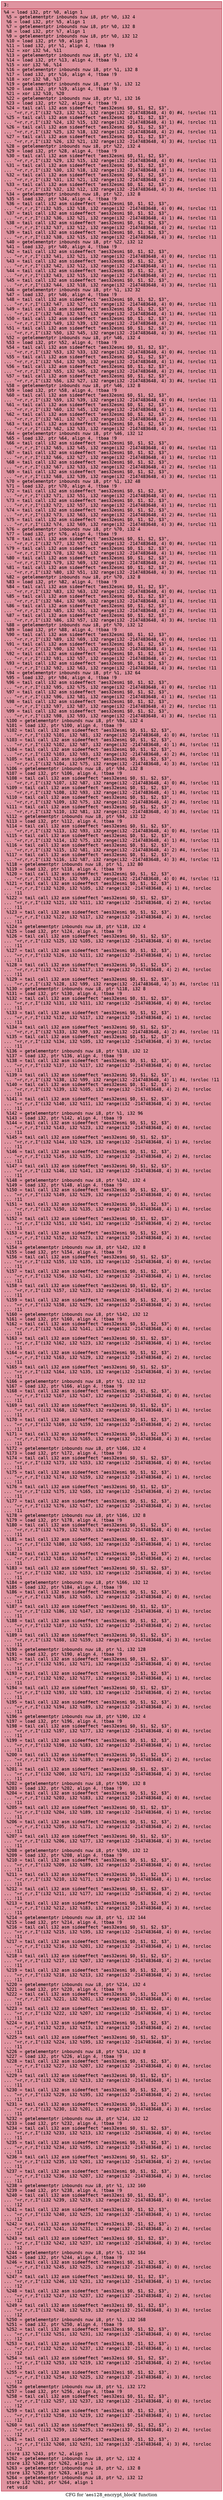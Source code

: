 digraph "CFG for 'aes128_encrypt_block' function" {
	label="CFG for 'aes128_encrypt_block' function";

	Node0x16aaec50 [shape=record,color="#b70d28ff", style=filled, fillcolor="#b70d2870" fontname="Courier",label="{3:\l|  %4 = load i32, ptr %0, align 1\l  %5 = getelementptr inbounds nuw i8, ptr %0, i32 4\l  %6 = load i32, ptr %5, align 1\l  %7 = getelementptr inbounds nuw i8, ptr %0, i32 8\l  %8 = load i32, ptr %7, align 1\l  %9 = getelementptr inbounds nuw i8, ptr %0, i32 12\l  %10 = load i32, ptr %9, align 1\l  %11 = load i32, ptr %1, align 4, !tbaa !9\l  %12 = xor i32 %4, %11\l  %13 = getelementptr inbounds nuw i8, ptr %1, i32 4\l  %14 = load i32, ptr %13, align 4, !tbaa !9\l  %15 = xor i32 %6, %14\l  %16 = getelementptr inbounds nuw i8, ptr %1, i32 8\l  %17 = load i32, ptr %16, align 4, !tbaa !9\l  %18 = xor i32 %8, %17\l  %19 = getelementptr inbounds nuw i8, ptr %1, i32 12\l  %20 = load i32, ptr %19, align 4, !tbaa !9\l  %21 = xor i32 %10, %20\l  %22 = getelementptr inbounds nuw i8, ptr %1, i32 16\l  %23 = load i32, ptr %22, align 4, !tbaa !9\l  %24 = tail call i32 asm sideeffect \"aes32esmi $0, $1, $2, $3\",\l... \"=r,r,r,I\"(i32 %23, i32 %12, i32 range(i32 -2147483648, 4) 0) #4, !srcloc !11\l  %25 = tail call i32 asm sideeffect \"aes32esmi $0, $1, $2, $3\",\l... \"=r,r,r,I\"(i32 %24, i32 %15, i32 range(i32 -2147483648, 4) 1) #4, !srcloc !11\l  %26 = tail call i32 asm sideeffect \"aes32esmi $0, $1, $2, $3\",\l... \"=r,r,r,I\"(i32 %25, i32 %18, i32 range(i32 -2147483648, 4) 2) #4, !srcloc !11\l  %27 = tail call i32 asm sideeffect \"aes32esmi $0, $1, $2, $3\",\l... \"=r,r,r,I\"(i32 %26, i32 %21, i32 range(i32 -2147483648, 4) 3) #4, !srcloc !11\l  %28 = getelementptr inbounds nuw i8, ptr %22, i32 4\l  %29 = load i32, ptr %28, align 4, !tbaa !9\l  %30 = tail call i32 asm sideeffect \"aes32esmi $0, $1, $2, $3\",\l... \"=r,r,r,I\"(i32 %29, i32 %15, i32 range(i32 -2147483648, 4) 0) #4, !srcloc !11\l  %31 = tail call i32 asm sideeffect \"aes32esmi $0, $1, $2, $3\",\l... \"=r,r,r,I\"(i32 %30, i32 %18, i32 range(i32 -2147483648, 4) 1) #4, !srcloc !11\l  %32 = tail call i32 asm sideeffect \"aes32esmi $0, $1, $2, $3\",\l... \"=r,r,r,I\"(i32 %31, i32 %21, i32 range(i32 -2147483648, 4) 2) #4, !srcloc !11\l  %33 = tail call i32 asm sideeffect \"aes32esmi $0, $1, $2, $3\",\l... \"=r,r,r,I\"(i32 %32, i32 %12, i32 range(i32 -2147483648, 4) 3) #4, !srcloc !11\l  %34 = getelementptr inbounds nuw i8, ptr %22, i32 8\l  %35 = load i32, ptr %34, align 4, !tbaa !9\l  %36 = tail call i32 asm sideeffect \"aes32esmi $0, $1, $2, $3\",\l... \"=r,r,r,I\"(i32 %35, i32 %18, i32 range(i32 -2147483648, 4) 0) #4, !srcloc !11\l  %37 = tail call i32 asm sideeffect \"aes32esmi $0, $1, $2, $3\",\l... \"=r,r,r,I\"(i32 %36, i32 %21, i32 range(i32 -2147483648, 4) 1) #4, !srcloc !11\l  %38 = tail call i32 asm sideeffect \"aes32esmi $0, $1, $2, $3\",\l... \"=r,r,r,I\"(i32 %37, i32 %12, i32 range(i32 -2147483648, 4) 2) #4, !srcloc !11\l  %39 = tail call i32 asm sideeffect \"aes32esmi $0, $1, $2, $3\",\l... \"=r,r,r,I\"(i32 %38, i32 %15, i32 range(i32 -2147483648, 4) 3) #4, !srcloc !11\l  %40 = getelementptr inbounds nuw i8, ptr %22, i32 12\l  %41 = load i32, ptr %40, align 4, !tbaa !9\l  %42 = tail call i32 asm sideeffect \"aes32esmi $0, $1, $2, $3\",\l... \"=r,r,r,I\"(i32 %41, i32 %21, i32 range(i32 -2147483648, 4) 0) #4, !srcloc !11\l  %43 = tail call i32 asm sideeffect \"aes32esmi $0, $1, $2, $3\",\l... \"=r,r,r,I\"(i32 %42, i32 %12, i32 range(i32 -2147483648, 4) 1) #4, !srcloc !11\l  %44 = tail call i32 asm sideeffect \"aes32esmi $0, $1, $2, $3\",\l... \"=r,r,r,I\"(i32 %43, i32 %15, i32 range(i32 -2147483648, 4) 2) #4, !srcloc !11\l  %45 = tail call i32 asm sideeffect \"aes32esmi $0, $1, $2, $3\",\l... \"=r,r,r,I\"(i32 %44, i32 %18, i32 range(i32 -2147483648, 4) 3) #4, !srcloc !11\l  %46 = getelementptr inbounds nuw i8, ptr %1, i32 32\l  %47 = load i32, ptr %46, align 4, !tbaa !9\l  %48 = tail call i32 asm sideeffect \"aes32esmi $0, $1, $2, $3\",\l... \"=r,r,r,I\"(i32 %47, i32 %27, i32 range(i32 -2147483648, 4) 0) #4, !srcloc !11\l  %49 = tail call i32 asm sideeffect \"aes32esmi $0, $1, $2, $3\",\l... \"=r,r,r,I\"(i32 %48, i32 %33, i32 range(i32 -2147483648, 4) 1) #4, !srcloc !11\l  %50 = tail call i32 asm sideeffect \"aes32esmi $0, $1, $2, $3\",\l... \"=r,r,r,I\"(i32 %49, i32 %39, i32 range(i32 -2147483648, 4) 2) #4, !srcloc !11\l  %51 = tail call i32 asm sideeffect \"aes32esmi $0, $1, $2, $3\",\l... \"=r,r,r,I\"(i32 %50, i32 %45, i32 range(i32 -2147483648, 4) 3) #4, !srcloc !11\l  %52 = getelementptr inbounds nuw i8, ptr %46, i32 4\l  %53 = load i32, ptr %52, align 4, !tbaa !9\l  %54 = tail call i32 asm sideeffect \"aes32esmi $0, $1, $2, $3\",\l... \"=r,r,r,I\"(i32 %53, i32 %33, i32 range(i32 -2147483648, 4) 0) #4, !srcloc !11\l  %55 = tail call i32 asm sideeffect \"aes32esmi $0, $1, $2, $3\",\l... \"=r,r,r,I\"(i32 %54, i32 %39, i32 range(i32 -2147483648, 4) 1) #4, !srcloc !11\l  %56 = tail call i32 asm sideeffect \"aes32esmi $0, $1, $2, $3\",\l... \"=r,r,r,I\"(i32 %55, i32 %45, i32 range(i32 -2147483648, 4) 2) #4, !srcloc !11\l  %57 = tail call i32 asm sideeffect \"aes32esmi $0, $1, $2, $3\",\l... \"=r,r,r,I\"(i32 %56, i32 %27, i32 range(i32 -2147483648, 4) 3) #4, !srcloc !11\l  %58 = getelementptr inbounds nuw i8, ptr %46, i32 8\l  %59 = load i32, ptr %58, align 4, !tbaa !9\l  %60 = tail call i32 asm sideeffect \"aes32esmi $0, $1, $2, $3\",\l... \"=r,r,r,I\"(i32 %59, i32 %39, i32 range(i32 -2147483648, 4) 0) #4, !srcloc !11\l  %61 = tail call i32 asm sideeffect \"aes32esmi $0, $1, $2, $3\",\l... \"=r,r,r,I\"(i32 %60, i32 %45, i32 range(i32 -2147483648, 4) 1) #4, !srcloc !11\l  %62 = tail call i32 asm sideeffect \"aes32esmi $0, $1, $2, $3\",\l... \"=r,r,r,I\"(i32 %61, i32 %27, i32 range(i32 -2147483648, 4) 2) #4, !srcloc !11\l  %63 = tail call i32 asm sideeffect \"aes32esmi $0, $1, $2, $3\",\l... \"=r,r,r,I\"(i32 %62, i32 %33, i32 range(i32 -2147483648, 4) 3) #4, !srcloc !11\l  %64 = getelementptr inbounds nuw i8, ptr %46, i32 12\l  %65 = load i32, ptr %64, align 4, !tbaa !9\l  %66 = tail call i32 asm sideeffect \"aes32esmi $0, $1, $2, $3\",\l... \"=r,r,r,I\"(i32 %65, i32 %45, i32 range(i32 -2147483648, 4) 0) #4, !srcloc !11\l  %67 = tail call i32 asm sideeffect \"aes32esmi $0, $1, $2, $3\",\l... \"=r,r,r,I\"(i32 %66, i32 %27, i32 range(i32 -2147483648, 4) 1) #4, !srcloc !11\l  %68 = tail call i32 asm sideeffect \"aes32esmi $0, $1, $2, $3\",\l... \"=r,r,r,I\"(i32 %67, i32 %33, i32 range(i32 -2147483648, 4) 2) #4, !srcloc !11\l  %69 = tail call i32 asm sideeffect \"aes32esmi $0, $1, $2, $3\",\l... \"=r,r,r,I\"(i32 %68, i32 %39, i32 range(i32 -2147483648, 4) 3) #4, !srcloc !11\l  %70 = getelementptr inbounds nuw i8, ptr %1, i32 48\l  %71 = load i32, ptr %70, align 4, !tbaa !9\l  %72 = tail call i32 asm sideeffect \"aes32esmi $0, $1, $2, $3\",\l... \"=r,r,r,I\"(i32 %71, i32 %51, i32 range(i32 -2147483648, 4) 0) #4, !srcloc !11\l  %73 = tail call i32 asm sideeffect \"aes32esmi $0, $1, $2, $3\",\l... \"=r,r,r,I\"(i32 %72, i32 %57, i32 range(i32 -2147483648, 4) 1) #4, !srcloc !11\l  %74 = tail call i32 asm sideeffect \"aes32esmi $0, $1, $2, $3\",\l... \"=r,r,r,I\"(i32 %73, i32 %63, i32 range(i32 -2147483648, 4) 2) #4, !srcloc !11\l  %75 = tail call i32 asm sideeffect \"aes32esmi $0, $1, $2, $3\",\l... \"=r,r,r,I\"(i32 %74, i32 %69, i32 range(i32 -2147483648, 4) 3) #4, !srcloc !11\l  %76 = getelementptr inbounds nuw i8, ptr %70, i32 4\l  %77 = load i32, ptr %76, align 4, !tbaa !9\l  %78 = tail call i32 asm sideeffect \"aes32esmi $0, $1, $2, $3\",\l... \"=r,r,r,I\"(i32 %77, i32 %57, i32 range(i32 -2147483648, 4) 0) #4, !srcloc !11\l  %79 = tail call i32 asm sideeffect \"aes32esmi $0, $1, $2, $3\",\l... \"=r,r,r,I\"(i32 %78, i32 %63, i32 range(i32 -2147483648, 4) 1) #4, !srcloc !11\l  %80 = tail call i32 asm sideeffect \"aes32esmi $0, $1, $2, $3\",\l... \"=r,r,r,I\"(i32 %79, i32 %69, i32 range(i32 -2147483648, 4) 2) #4, !srcloc !11\l  %81 = tail call i32 asm sideeffect \"aes32esmi $0, $1, $2, $3\",\l... \"=r,r,r,I\"(i32 %80, i32 %51, i32 range(i32 -2147483648, 4) 3) #4, !srcloc !11\l  %82 = getelementptr inbounds nuw i8, ptr %70, i32 8\l  %83 = load i32, ptr %82, align 4, !tbaa !9\l  %84 = tail call i32 asm sideeffect \"aes32esmi $0, $1, $2, $3\",\l... \"=r,r,r,I\"(i32 %83, i32 %63, i32 range(i32 -2147483648, 4) 0) #4, !srcloc !11\l  %85 = tail call i32 asm sideeffect \"aes32esmi $0, $1, $2, $3\",\l... \"=r,r,r,I\"(i32 %84, i32 %69, i32 range(i32 -2147483648, 4) 1) #4, !srcloc !11\l  %86 = tail call i32 asm sideeffect \"aes32esmi $0, $1, $2, $3\",\l... \"=r,r,r,I\"(i32 %85, i32 %51, i32 range(i32 -2147483648, 4) 2) #4, !srcloc !11\l  %87 = tail call i32 asm sideeffect \"aes32esmi $0, $1, $2, $3\",\l... \"=r,r,r,I\"(i32 %86, i32 %57, i32 range(i32 -2147483648, 4) 3) #4, !srcloc !11\l  %88 = getelementptr inbounds nuw i8, ptr %70, i32 12\l  %89 = load i32, ptr %88, align 4, !tbaa !9\l  %90 = tail call i32 asm sideeffect \"aes32esmi $0, $1, $2, $3\",\l... \"=r,r,r,I\"(i32 %89, i32 %69, i32 range(i32 -2147483648, 4) 0) #4, !srcloc !11\l  %91 = tail call i32 asm sideeffect \"aes32esmi $0, $1, $2, $3\",\l... \"=r,r,r,I\"(i32 %90, i32 %51, i32 range(i32 -2147483648, 4) 1) #4, !srcloc !11\l  %92 = tail call i32 asm sideeffect \"aes32esmi $0, $1, $2, $3\",\l... \"=r,r,r,I\"(i32 %91, i32 %57, i32 range(i32 -2147483648, 4) 2) #4, !srcloc !11\l  %93 = tail call i32 asm sideeffect \"aes32esmi $0, $1, $2, $3\",\l... \"=r,r,r,I\"(i32 %92, i32 %63, i32 range(i32 -2147483648, 4) 3) #4, !srcloc !11\l  %94 = getelementptr inbounds nuw i8, ptr %1, i32 64\l  %95 = load i32, ptr %94, align 4, !tbaa !9\l  %96 = tail call i32 asm sideeffect \"aes32esmi $0, $1, $2, $3\",\l... \"=r,r,r,I\"(i32 %95, i32 %75, i32 range(i32 -2147483648, 4) 0) #4, !srcloc !11\l  %97 = tail call i32 asm sideeffect \"aes32esmi $0, $1, $2, $3\",\l... \"=r,r,r,I\"(i32 %96, i32 %81, i32 range(i32 -2147483648, 4) 1) #4, !srcloc !11\l  %98 = tail call i32 asm sideeffect \"aes32esmi $0, $1, $2, $3\",\l... \"=r,r,r,I\"(i32 %97, i32 %87, i32 range(i32 -2147483648, 4) 2) #4, !srcloc !11\l  %99 = tail call i32 asm sideeffect \"aes32esmi $0, $1, $2, $3\",\l... \"=r,r,r,I\"(i32 %98, i32 %93, i32 range(i32 -2147483648, 4) 3) #4, !srcloc !11\l  %100 = getelementptr inbounds nuw i8, ptr %94, i32 4\l  %101 = load i32, ptr %100, align 4, !tbaa !9\l  %102 = tail call i32 asm sideeffect \"aes32esmi $0, $1, $2, $3\",\l... \"=r,r,r,I\"(i32 %101, i32 %81, i32 range(i32 -2147483648, 4) 0) #4, !srcloc !11\l  %103 = tail call i32 asm sideeffect \"aes32esmi $0, $1, $2, $3\",\l... \"=r,r,r,I\"(i32 %102, i32 %87, i32 range(i32 -2147483648, 4) 1) #4, !srcloc !11\l  %104 = tail call i32 asm sideeffect \"aes32esmi $0, $1, $2, $3\",\l... \"=r,r,r,I\"(i32 %103, i32 %93, i32 range(i32 -2147483648, 4) 2) #4, !srcloc !11\l  %105 = tail call i32 asm sideeffect \"aes32esmi $0, $1, $2, $3\",\l... \"=r,r,r,I\"(i32 %104, i32 %75, i32 range(i32 -2147483648, 4) 3) #4, !srcloc !11\l  %106 = getelementptr inbounds nuw i8, ptr %94, i32 8\l  %107 = load i32, ptr %106, align 4, !tbaa !9\l  %108 = tail call i32 asm sideeffect \"aes32esmi $0, $1, $2, $3\",\l... \"=r,r,r,I\"(i32 %107, i32 %87, i32 range(i32 -2147483648, 4) 0) #4, !srcloc !11\l  %109 = tail call i32 asm sideeffect \"aes32esmi $0, $1, $2, $3\",\l... \"=r,r,r,I\"(i32 %108, i32 %93, i32 range(i32 -2147483648, 4) 1) #4, !srcloc !11\l  %110 = tail call i32 asm sideeffect \"aes32esmi $0, $1, $2, $3\",\l... \"=r,r,r,I\"(i32 %109, i32 %75, i32 range(i32 -2147483648, 4) 2) #4, !srcloc !11\l  %111 = tail call i32 asm sideeffect \"aes32esmi $0, $1, $2, $3\",\l... \"=r,r,r,I\"(i32 %110, i32 %81, i32 range(i32 -2147483648, 4) 3) #4, !srcloc !11\l  %112 = getelementptr inbounds nuw i8, ptr %94, i32 12\l  %113 = load i32, ptr %112, align 4, !tbaa !9\l  %114 = tail call i32 asm sideeffect \"aes32esmi $0, $1, $2, $3\",\l... \"=r,r,r,I\"(i32 %113, i32 %93, i32 range(i32 -2147483648, 4) 0) #4, !srcloc !11\l  %115 = tail call i32 asm sideeffect \"aes32esmi $0, $1, $2, $3\",\l... \"=r,r,r,I\"(i32 %114, i32 %75, i32 range(i32 -2147483648, 4) 1) #4, !srcloc !11\l  %116 = tail call i32 asm sideeffect \"aes32esmi $0, $1, $2, $3\",\l... \"=r,r,r,I\"(i32 %115, i32 %81, i32 range(i32 -2147483648, 4) 2) #4, !srcloc !11\l  %117 = tail call i32 asm sideeffect \"aes32esmi $0, $1, $2, $3\",\l... \"=r,r,r,I\"(i32 %116, i32 %87, i32 range(i32 -2147483648, 4) 3) #4, !srcloc !11\l  %118 = getelementptr inbounds nuw i8, ptr %1, i32 80\l  %119 = load i32, ptr %118, align 4, !tbaa !9\l  %120 = tail call i32 asm sideeffect \"aes32esmi $0, $1, $2, $3\",\l... \"=r,r,r,I\"(i32 %119, i32 %99, i32 range(i32 -2147483648, 4) 0) #4, !srcloc !11\l  %121 = tail call i32 asm sideeffect \"aes32esmi $0, $1, $2, $3\",\l... \"=r,r,r,I\"(i32 %120, i32 %105, i32 range(i32 -2147483648, 4) 1) #4, !srcloc\l... !11\l  %122 = tail call i32 asm sideeffect \"aes32esmi $0, $1, $2, $3\",\l... \"=r,r,r,I\"(i32 %121, i32 %111, i32 range(i32 -2147483648, 4) 2) #4, !srcloc\l... !11\l  %123 = tail call i32 asm sideeffect \"aes32esmi $0, $1, $2, $3\",\l... \"=r,r,r,I\"(i32 %122, i32 %117, i32 range(i32 -2147483648, 4) 3) #4, !srcloc\l... !11\l  %124 = getelementptr inbounds nuw i8, ptr %118, i32 4\l  %125 = load i32, ptr %124, align 4, !tbaa !9\l  %126 = tail call i32 asm sideeffect \"aes32esmi $0, $1, $2, $3\",\l... \"=r,r,r,I\"(i32 %125, i32 %105, i32 range(i32 -2147483648, 4) 0) #4, !srcloc\l... !11\l  %127 = tail call i32 asm sideeffect \"aes32esmi $0, $1, $2, $3\",\l... \"=r,r,r,I\"(i32 %126, i32 %111, i32 range(i32 -2147483648, 4) 1) #4, !srcloc\l... !11\l  %128 = tail call i32 asm sideeffect \"aes32esmi $0, $1, $2, $3\",\l... \"=r,r,r,I\"(i32 %127, i32 %117, i32 range(i32 -2147483648, 4) 2) #4, !srcloc\l... !11\l  %129 = tail call i32 asm sideeffect \"aes32esmi $0, $1, $2, $3\",\l... \"=r,r,r,I\"(i32 %128, i32 %99, i32 range(i32 -2147483648, 4) 3) #4, !srcloc !11\l  %130 = getelementptr inbounds nuw i8, ptr %118, i32 8\l  %131 = load i32, ptr %130, align 4, !tbaa !9\l  %132 = tail call i32 asm sideeffect \"aes32esmi $0, $1, $2, $3\",\l... \"=r,r,r,I\"(i32 %131, i32 %111, i32 range(i32 -2147483648, 4) 0) #4, !srcloc\l... !11\l  %133 = tail call i32 asm sideeffect \"aes32esmi $0, $1, $2, $3\",\l... \"=r,r,r,I\"(i32 %132, i32 %117, i32 range(i32 -2147483648, 4) 1) #4, !srcloc\l... !11\l  %134 = tail call i32 asm sideeffect \"aes32esmi $0, $1, $2, $3\",\l... \"=r,r,r,I\"(i32 %133, i32 %99, i32 range(i32 -2147483648, 4) 2) #4, !srcloc !11\l  %135 = tail call i32 asm sideeffect \"aes32esmi $0, $1, $2, $3\",\l... \"=r,r,r,I\"(i32 %134, i32 %105, i32 range(i32 -2147483648, 4) 3) #4, !srcloc\l... !11\l  %136 = getelementptr inbounds nuw i8, ptr %118, i32 12\l  %137 = load i32, ptr %136, align 4, !tbaa !9\l  %138 = tail call i32 asm sideeffect \"aes32esmi $0, $1, $2, $3\",\l... \"=r,r,r,I\"(i32 %137, i32 %117, i32 range(i32 -2147483648, 4) 0) #4, !srcloc\l... !11\l  %139 = tail call i32 asm sideeffect \"aes32esmi $0, $1, $2, $3\",\l... \"=r,r,r,I\"(i32 %138, i32 %99, i32 range(i32 -2147483648, 4) 1) #4, !srcloc !11\l  %140 = tail call i32 asm sideeffect \"aes32esmi $0, $1, $2, $3\",\l... \"=r,r,r,I\"(i32 %139, i32 %105, i32 range(i32 -2147483648, 4) 2) #4, !srcloc\l... !11\l  %141 = tail call i32 asm sideeffect \"aes32esmi $0, $1, $2, $3\",\l... \"=r,r,r,I\"(i32 %140, i32 %111, i32 range(i32 -2147483648, 4) 3) #4, !srcloc\l... !11\l  %142 = getelementptr inbounds nuw i8, ptr %1, i32 96\l  %143 = load i32, ptr %142, align 4, !tbaa !9\l  %144 = tail call i32 asm sideeffect \"aes32esmi $0, $1, $2, $3\",\l... \"=r,r,r,I\"(i32 %143, i32 %123, i32 range(i32 -2147483648, 4) 0) #4, !srcloc\l... !11\l  %145 = tail call i32 asm sideeffect \"aes32esmi $0, $1, $2, $3\",\l... \"=r,r,r,I\"(i32 %144, i32 %129, i32 range(i32 -2147483648, 4) 1) #4, !srcloc\l... !11\l  %146 = tail call i32 asm sideeffect \"aes32esmi $0, $1, $2, $3\",\l... \"=r,r,r,I\"(i32 %145, i32 %135, i32 range(i32 -2147483648, 4) 2) #4, !srcloc\l... !11\l  %147 = tail call i32 asm sideeffect \"aes32esmi $0, $1, $2, $3\",\l... \"=r,r,r,I\"(i32 %146, i32 %141, i32 range(i32 -2147483648, 4) 3) #4, !srcloc\l... !11\l  %148 = getelementptr inbounds nuw i8, ptr %142, i32 4\l  %149 = load i32, ptr %148, align 4, !tbaa !9\l  %150 = tail call i32 asm sideeffect \"aes32esmi $0, $1, $2, $3\",\l... \"=r,r,r,I\"(i32 %149, i32 %129, i32 range(i32 -2147483648, 4) 0) #4, !srcloc\l... !11\l  %151 = tail call i32 asm sideeffect \"aes32esmi $0, $1, $2, $3\",\l... \"=r,r,r,I\"(i32 %150, i32 %135, i32 range(i32 -2147483648, 4) 1) #4, !srcloc\l... !11\l  %152 = tail call i32 asm sideeffect \"aes32esmi $0, $1, $2, $3\",\l... \"=r,r,r,I\"(i32 %151, i32 %141, i32 range(i32 -2147483648, 4) 2) #4, !srcloc\l... !11\l  %153 = tail call i32 asm sideeffect \"aes32esmi $0, $1, $2, $3\",\l... \"=r,r,r,I\"(i32 %152, i32 %123, i32 range(i32 -2147483648, 4) 3) #4, !srcloc\l... !11\l  %154 = getelementptr inbounds nuw i8, ptr %142, i32 8\l  %155 = load i32, ptr %154, align 4, !tbaa !9\l  %156 = tail call i32 asm sideeffect \"aes32esmi $0, $1, $2, $3\",\l... \"=r,r,r,I\"(i32 %155, i32 %135, i32 range(i32 -2147483648, 4) 0) #4, !srcloc\l... !11\l  %157 = tail call i32 asm sideeffect \"aes32esmi $0, $1, $2, $3\",\l... \"=r,r,r,I\"(i32 %156, i32 %141, i32 range(i32 -2147483648, 4) 1) #4, !srcloc\l... !11\l  %158 = tail call i32 asm sideeffect \"aes32esmi $0, $1, $2, $3\",\l... \"=r,r,r,I\"(i32 %157, i32 %123, i32 range(i32 -2147483648, 4) 2) #4, !srcloc\l... !11\l  %159 = tail call i32 asm sideeffect \"aes32esmi $0, $1, $2, $3\",\l... \"=r,r,r,I\"(i32 %158, i32 %129, i32 range(i32 -2147483648, 4) 3) #4, !srcloc\l... !11\l  %160 = getelementptr inbounds nuw i8, ptr %142, i32 12\l  %161 = load i32, ptr %160, align 4, !tbaa !9\l  %162 = tail call i32 asm sideeffect \"aes32esmi $0, $1, $2, $3\",\l... \"=r,r,r,I\"(i32 %161, i32 %141, i32 range(i32 -2147483648, 4) 0) #4, !srcloc\l... !11\l  %163 = tail call i32 asm sideeffect \"aes32esmi $0, $1, $2, $3\",\l... \"=r,r,r,I\"(i32 %162, i32 %123, i32 range(i32 -2147483648, 4) 1) #4, !srcloc\l... !11\l  %164 = tail call i32 asm sideeffect \"aes32esmi $0, $1, $2, $3\",\l... \"=r,r,r,I\"(i32 %163, i32 %129, i32 range(i32 -2147483648, 4) 2) #4, !srcloc\l... !11\l  %165 = tail call i32 asm sideeffect \"aes32esmi $0, $1, $2, $3\",\l... \"=r,r,r,I\"(i32 %164, i32 %135, i32 range(i32 -2147483648, 4) 3) #4, !srcloc\l... !11\l  %166 = getelementptr inbounds nuw i8, ptr %1, i32 112\l  %167 = load i32, ptr %166, align 4, !tbaa !9\l  %168 = tail call i32 asm sideeffect \"aes32esmi $0, $1, $2, $3\",\l... \"=r,r,r,I\"(i32 %167, i32 %147, i32 range(i32 -2147483648, 4) 0) #4, !srcloc\l... !11\l  %169 = tail call i32 asm sideeffect \"aes32esmi $0, $1, $2, $3\",\l... \"=r,r,r,I\"(i32 %168, i32 %153, i32 range(i32 -2147483648, 4) 1) #4, !srcloc\l... !11\l  %170 = tail call i32 asm sideeffect \"aes32esmi $0, $1, $2, $3\",\l... \"=r,r,r,I\"(i32 %169, i32 %159, i32 range(i32 -2147483648, 4) 2) #4, !srcloc\l... !11\l  %171 = tail call i32 asm sideeffect \"aes32esmi $0, $1, $2, $3\",\l... \"=r,r,r,I\"(i32 %170, i32 %165, i32 range(i32 -2147483648, 4) 3) #4, !srcloc\l... !11\l  %172 = getelementptr inbounds nuw i8, ptr %166, i32 4\l  %173 = load i32, ptr %172, align 4, !tbaa !9\l  %174 = tail call i32 asm sideeffect \"aes32esmi $0, $1, $2, $3\",\l... \"=r,r,r,I\"(i32 %173, i32 %153, i32 range(i32 -2147483648, 4) 0) #4, !srcloc\l... !11\l  %175 = tail call i32 asm sideeffect \"aes32esmi $0, $1, $2, $3\",\l... \"=r,r,r,I\"(i32 %174, i32 %159, i32 range(i32 -2147483648, 4) 1) #4, !srcloc\l... !11\l  %176 = tail call i32 asm sideeffect \"aes32esmi $0, $1, $2, $3\",\l... \"=r,r,r,I\"(i32 %175, i32 %165, i32 range(i32 -2147483648, 4) 2) #4, !srcloc\l... !11\l  %177 = tail call i32 asm sideeffect \"aes32esmi $0, $1, $2, $3\",\l... \"=r,r,r,I\"(i32 %176, i32 %147, i32 range(i32 -2147483648, 4) 3) #4, !srcloc\l... !11\l  %178 = getelementptr inbounds nuw i8, ptr %166, i32 8\l  %179 = load i32, ptr %178, align 4, !tbaa !9\l  %180 = tail call i32 asm sideeffect \"aes32esmi $0, $1, $2, $3\",\l... \"=r,r,r,I\"(i32 %179, i32 %159, i32 range(i32 -2147483648, 4) 0) #4, !srcloc\l... !11\l  %181 = tail call i32 asm sideeffect \"aes32esmi $0, $1, $2, $3\",\l... \"=r,r,r,I\"(i32 %180, i32 %165, i32 range(i32 -2147483648, 4) 1) #4, !srcloc\l... !11\l  %182 = tail call i32 asm sideeffect \"aes32esmi $0, $1, $2, $3\",\l... \"=r,r,r,I\"(i32 %181, i32 %147, i32 range(i32 -2147483648, 4) 2) #4, !srcloc\l... !11\l  %183 = tail call i32 asm sideeffect \"aes32esmi $0, $1, $2, $3\",\l... \"=r,r,r,I\"(i32 %182, i32 %153, i32 range(i32 -2147483648, 4) 3) #4, !srcloc\l... !11\l  %184 = getelementptr inbounds nuw i8, ptr %166, i32 12\l  %185 = load i32, ptr %184, align 4, !tbaa !9\l  %186 = tail call i32 asm sideeffect \"aes32esmi $0, $1, $2, $3\",\l... \"=r,r,r,I\"(i32 %185, i32 %165, i32 range(i32 -2147483648, 4) 0) #4, !srcloc\l... !11\l  %187 = tail call i32 asm sideeffect \"aes32esmi $0, $1, $2, $3\",\l... \"=r,r,r,I\"(i32 %186, i32 %147, i32 range(i32 -2147483648, 4) 1) #4, !srcloc\l... !11\l  %188 = tail call i32 asm sideeffect \"aes32esmi $0, $1, $2, $3\",\l... \"=r,r,r,I\"(i32 %187, i32 %153, i32 range(i32 -2147483648, 4) 2) #4, !srcloc\l... !11\l  %189 = tail call i32 asm sideeffect \"aes32esmi $0, $1, $2, $3\",\l... \"=r,r,r,I\"(i32 %188, i32 %159, i32 range(i32 -2147483648, 4) 3) #4, !srcloc\l... !11\l  %190 = getelementptr inbounds nuw i8, ptr %1, i32 128\l  %191 = load i32, ptr %190, align 4, !tbaa !9\l  %192 = tail call i32 asm sideeffect \"aes32esmi $0, $1, $2, $3\",\l... \"=r,r,r,I\"(i32 %191, i32 %171, i32 range(i32 -2147483648, 4) 0) #4, !srcloc\l... !11\l  %193 = tail call i32 asm sideeffect \"aes32esmi $0, $1, $2, $3\",\l... \"=r,r,r,I\"(i32 %192, i32 %177, i32 range(i32 -2147483648, 4) 1) #4, !srcloc\l... !11\l  %194 = tail call i32 asm sideeffect \"aes32esmi $0, $1, $2, $3\",\l... \"=r,r,r,I\"(i32 %193, i32 %183, i32 range(i32 -2147483648, 4) 2) #4, !srcloc\l... !11\l  %195 = tail call i32 asm sideeffect \"aes32esmi $0, $1, $2, $3\",\l... \"=r,r,r,I\"(i32 %194, i32 %189, i32 range(i32 -2147483648, 4) 3) #4, !srcloc\l... !11\l  %196 = getelementptr inbounds nuw i8, ptr %190, i32 4\l  %197 = load i32, ptr %196, align 4, !tbaa !9\l  %198 = tail call i32 asm sideeffect \"aes32esmi $0, $1, $2, $3\",\l... \"=r,r,r,I\"(i32 %197, i32 %177, i32 range(i32 -2147483648, 4) 0) #4, !srcloc\l... !11\l  %199 = tail call i32 asm sideeffect \"aes32esmi $0, $1, $2, $3\",\l... \"=r,r,r,I\"(i32 %198, i32 %183, i32 range(i32 -2147483648, 4) 1) #4, !srcloc\l... !11\l  %200 = tail call i32 asm sideeffect \"aes32esmi $0, $1, $2, $3\",\l... \"=r,r,r,I\"(i32 %199, i32 %189, i32 range(i32 -2147483648, 4) 2) #4, !srcloc\l... !11\l  %201 = tail call i32 asm sideeffect \"aes32esmi $0, $1, $2, $3\",\l... \"=r,r,r,I\"(i32 %200, i32 %171, i32 range(i32 -2147483648, 4) 3) #4, !srcloc\l... !11\l  %202 = getelementptr inbounds nuw i8, ptr %190, i32 8\l  %203 = load i32, ptr %202, align 4, !tbaa !9\l  %204 = tail call i32 asm sideeffect \"aes32esmi $0, $1, $2, $3\",\l... \"=r,r,r,I\"(i32 %203, i32 %183, i32 range(i32 -2147483648, 4) 0) #4, !srcloc\l... !11\l  %205 = tail call i32 asm sideeffect \"aes32esmi $0, $1, $2, $3\",\l... \"=r,r,r,I\"(i32 %204, i32 %189, i32 range(i32 -2147483648, 4) 1) #4, !srcloc\l... !11\l  %206 = tail call i32 asm sideeffect \"aes32esmi $0, $1, $2, $3\",\l... \"=r,r,r,I\"(i32 %205, i32 %171, i32 range(i32 -2147483648, 4) 2) #4, !srcloc\l... !11\l  %207 = tail call i32 asm sideeffect \"aes32esmi $0, $1, $2, $3\",\l... \"=r,r,r,I\"(i32 %206, i32 %177, i32 range(i32 -2147483648, 4) 3) #4, !srcloc\l... !11\l  %208 = getelementptr inbounds nuw i8, ptr %190, i32 12\l  %209 = load i32, ptr %208, align 4, !tbaa !9\l  %210 = tail call i32 asm sideeffect \"aes32esmi $0, $1, $2, $3\",\l... \"=r,r,r,I\"(i32 %209, i32 %189, i32 range(i32 -2147483648, 4) 0) #4, !srcloc\l... !11\l  %211 = tail call i32 asm sideeffect \"aes32esmi $0, $1, $2, $3\",\l... \"=r,r,r,I\"(i32 %210, i32 %171, i32 range(i32 -2147483648, 4) 1) #4, !srcloc\l... !11\l  %212 = tail call i32 asm sideeffect \"aes32esmi $0, $1, $2, $3\",\l... \"=r,r,r,I\"(i32 %211, i32 %177, i32 range(i32 -2147483648, 4) 2) #4, !srcloc\l... !11\l  %213 = tail call i32 asm sideeffect \"aes32esmi $0, $1, $2, $3\",\l... \"=r,r,r,I\"(i32 %212, i32 %183, i32 range(i32 -2147483648, 4) 3) #4, !srcloc\l... !11\l  %214 = getelementptr inbounds nuw i8, ptr %1, i32 144\l  %215 = load i32, ptr %214, align 4, !tbaa !9\l  %216 = tail call i32 asm sideeffect \"aes32esmi $0, $1, $2, $3\",\l... \"=r,r,r,I\"(i32 %215, i32 %195, i32 range(i32 -2147483648, 4) 0) #4, !srcloc\l... !11\l  %217 = tail call i32 asm sideeffect \"aes32esmi $0, $1, $2, $3\",\l... \"=r,r,r,I\"(i32 %216, i32 %201, i32 range(i32 -2147483648, 4) 1) #4, !srcloc\l... !11\l  %218 = tail call i32 asm sideeffect \"aes32esmi $0, $1, $2, $3\",\l... \"=r,r,r,I\"(i32 %217, i32 %207, i32 range(i32 -2147483648, 4) 2) #4, !srcloc\l... !11\l  %219 = tail call i32 asm sideeffect \"aes32esmi $0, $1, $2, $3\",\l... \"=r,r,r,I\"(i32 %218, i32 %213, i32 range(i32 -2147483648, 4) 3) #4, !srcloc\l... !11\l  %220 = getelementptr inbounds nuw i8, ptr %214, i32 4\l  %221 = load i32, ptr %220, align 4, !tbaa !9\l  %222 = tail call i32 asm sideeffect \"aes32esmi $0, $1, $2, $3\",\l... \"=r,r,r,I\"(i32 %221, i32 %201, i32 range(i32 -2147483648, 4) 0) #4, !srcloc\l... !11\l  %223 = tail call i32 asm sideeffect \"aes32esmi $0, $1, $2, $3\",\l... \"=r,r,r,I\"(i32 %222, i32 %207, i32 range(i32 -2147483648, 4) 1) #4, !srcloc\l... !11\l  %224 = tail call i32 asm sideeffect \"aes32esmi $0, $1, $2, $3\",\l... \"=r,r,r,I\"(i32 %223, i32 %213, i32 range(i32 -2147483648, 4) 2) #4, !srcloc\l... !11\l  %225 = tail call i32 asm sideeffect \"aes32esmi $0, $1, $2, $3\",\l... \"=r,r,r,I\"(i32 %224, i32 %195, i32 range(i32 -2147483648, 4) 3) #4, !srcloc\l... !11\l  %226 = getelementptr inbounds nuw i8, ptr %214, i32 8\l  %227 = load i32, ptr %226, align 4, !tbaa !9\l  %228 = tail call i32 asm sideeffect \"aes32esmi $0, $1, $2, $3\",\l... \"=r,r,r,I\"(i32 %227, i32 %207, i32 range(i32 -2147483648, 4) 0) #4, !srcloc\l... !11\l  %229 = tail call i32 asm sideeffect \"aes32esmi $0, $1, $2, $3\",\l... \"=r,r,r,I\"(i32 %228, i32 %213, i32 range(i32 -2147483648, 4) 1) #4, !srcloc\l... !11\l  %230 = tail call i32 asm sideeffect \"aes32esmi $0, $1, $2, $3\",\l... \"=r,r,r,I\"(i32 %229, i32 %195, i32 range(i32 -2147483648, 4) 2) #4, !srcloc\l... !11\l  %231 = tail call i32 asm sideeffect \"aes32esmi $0, $1, $2, $3\",\l... \"=r,r,r,I\"(i32 %230, i32 %201, i32 range(i32 -2147483648, 4) 3) #4, !srcloc\l... !11\l  %232 = getelementptr inbounds nuw i8, ptr %214, i32 12\l  %233 = load i32, ptr %232, align 4, !tbaa !9\l  %234 = tail call i32 asm sideeffect \"aes32esmi $0, $1, $2, $3\",\l... \"=r,r,r,I\"(i32 %233, i32 %213, i32 range(i32 -2147483648, 4) 0) #4, !srcloc\l... !11\l  %235 = tail call i32 asm sideeffect \"aes32esmi $0, $1, $2, $3\",\l... \"=r,r,r,I\"(i32 %234, i32 %195, i32 range(i32 -2147483648, 4) 1) #4, !srcloc\l... !11\l  %236 = tail call i32 asm sideeffect \"aes32esmi $0, $1, $2, $3\",\l... \"=r,r,r,I\"(i32 %235, i32 %201, i32 range(i32 -2147483648, 4) 2) #4, !srcloc\l... !11\l  %237 = tail call i32 asm sideeffect \"aes32esmi $0, $1, $2, $3\",\l... \"=r,r,r,I\"(i32 %236, i32 %207, i32 range(i32 -2147483648, 4) 3) #4, !srcloc\l... !11\l  %238 = getelementptr inbounds nuw i8, ptr %1, i32 160\l  %239 = load i32, ptr %238, align 4, !tbaa !9\l  %240 = tail call i32 asm sideeffect \"aes32esi $0, $1, $2, $3\",\l... \"=r,r,r,I\"(i32 %239, i32 %219, i32 range(i32 -2147483648, 4) 0) #4, !srcloc\l... !12\l  %241 = tail call i32 asm sideeffect \"aes32esi $0, $1, $2, $3\",\l... \"=r,r,r,I\"(i32 %240, i32 %225, i32 range(i32 -2147483648, 4) 1) #4, !srcloc\l... !12\l  %242 = tail call i32 asm sideeffect \"aes32esi $0, $1, $2, $3\",\l... \"=r,r,r,I\"(i32 %241, i32 %231, i32 range(i32 -2147483648, 4) 2) #4, !srcloc\l... !12\l  %243 = tail call i32 asm sideeffect \"aes32esi $0, $1, $2, $3\",\l... \"=r,r,r,I\"(i32 %242, i32 %237, i32 range(i32 -2147483648, 4) 3) #4, !srcloc\l... !12\l  %244 = getelementptr inbounds nuw i8, ptr %1, i32 164\l  %245 = load i32, ptr %244, align 4, !tbaa !9\l  %246 = tail call i32 asm sideeffect \"aes32esi $0, $1, $2, $3\",\l... \"=r,r,r,I\"(i32 %245, i32 %225, i32 range(i32 -2147483648, 4) 0) #4, !srcloc\l... !12\l  %247 = tail call i32 asm sideeffect \"aes32esi $0, $1, $2, $3\",\l... \"=r,r,r,I\"(i32 %246, i32 %231, i32 range(i32 -2147483648, 4) 1) #4, !srcloc\l... !12\l  %248 = tail call i32 asm sideeffect \"aes32esi $0, $1, $2, $3\",\l... \"=r,r,r,I\"(i32 %247, i32 %237, i32 range(i32 -2147483648, 4) 2) #4, !srcloc\l... !12\l  %249 = tail call i32 asm sideeffect \"aes32esi $0, $1, $2, $3\",\l... \"=r,r,r,I\"(i32 %248, i32 %219, i32 range(i32 -2147483648, 4) 3) #4, !srcloc\l... !12\l  %250 = getelementptr inbounds nuw i8, ptr %1, i32 168\l  %251 = load i32, ptr %250, align 4, !tbaa !9\l  %252 = tail call i32 asm sideeffect \"aes32esi $0, $1, $2, $3\",\l... \"=r,r,r,I\"(i32 %251, i32 %231, i32 range(i32 -2147483648, 4) 0) #4, !srcloc\l... !12\l  %253 = tail call i32 asm sideeffect \"aes32esi $0, $1, $2, $3\",\l... \"=r,r,r,I\"(i32 %252, i32 %237, i32 range(i32 -2147483648, 4) 1) #4, !srcloc\l... !12\l  %254 = tail call i32 asm sideeffect \"aes32esi $0, $1, $2, $3\",\l... \"=r,r,r,I\"(i32 %253, i32 %219, i32 range(i32 -2147483648, 4) 2) #4, !srcloc\l... !12\l  %255 = tail call i32 asm sideeffect \"aes32esi $0, $1, $2, $3\",\l... \"=r,r,r,I\"(i32 %254, i32 %225, i32 range(i32 -2147483648, 4) 3) #4, !srcloc\l... !12\l  %256 = getelementptr inbounds nuw i8, ptr %1, i32 172\l  %257 = load i32, ptr %256, align 4, !tbaa !9\l  %258 = tail call i32 asm sideeffect \"aes32esi $0, $1, $2, $3\",\l... \"=r,r,r,I\"(i32 %257, i32 %237, i32 range(i32 -2147483648, 4) 0) #4, !srcloc\l... !12\l  %259 = tail call i32 asm sideeffect \"aes32esi $0, $1, $2, $3\",\l... \"=r,r,r,I\"(i32 %258, i32 %219, i32 range(i32 -2147483648, 4) 1) #4, !srcloc\l... !12\l  %260 = tail call i32 asm sideeffect \"aes32esi $0, $1, $2, $3\",\l... \"=r,r,r,I\"(i32 %259, i32 %225, i32 range(i32 -2147483648, 4) 2) #4, !srcloc\l... !12\l  %261 = tail call i32 asm sideeffect \"aes32esi $0, $1, $2, $3\",\l... \"=r,r,r,I\"(i32 %260, i32 %231, i32 range(i32 -2147483648, 4) 3) #4, !srcloc\l... !12\l  store i32 %243, ptr %2, align 1\l  %262 = getelementptr inbounds nuw i8, ptr %2, i32 4\l  store i32 %249, ptr %262, align 1\l  %263 = getelementptr inbounds nuw i8, ptr %2, i32 8\l  store i32 %255, ptr %263, align 1\l  %264 = getelementptr inbounds nuw i8, ptr %2, i32 12\l  store i32 %261, ptr %264, align 1\l  ret void\l}"];
}
